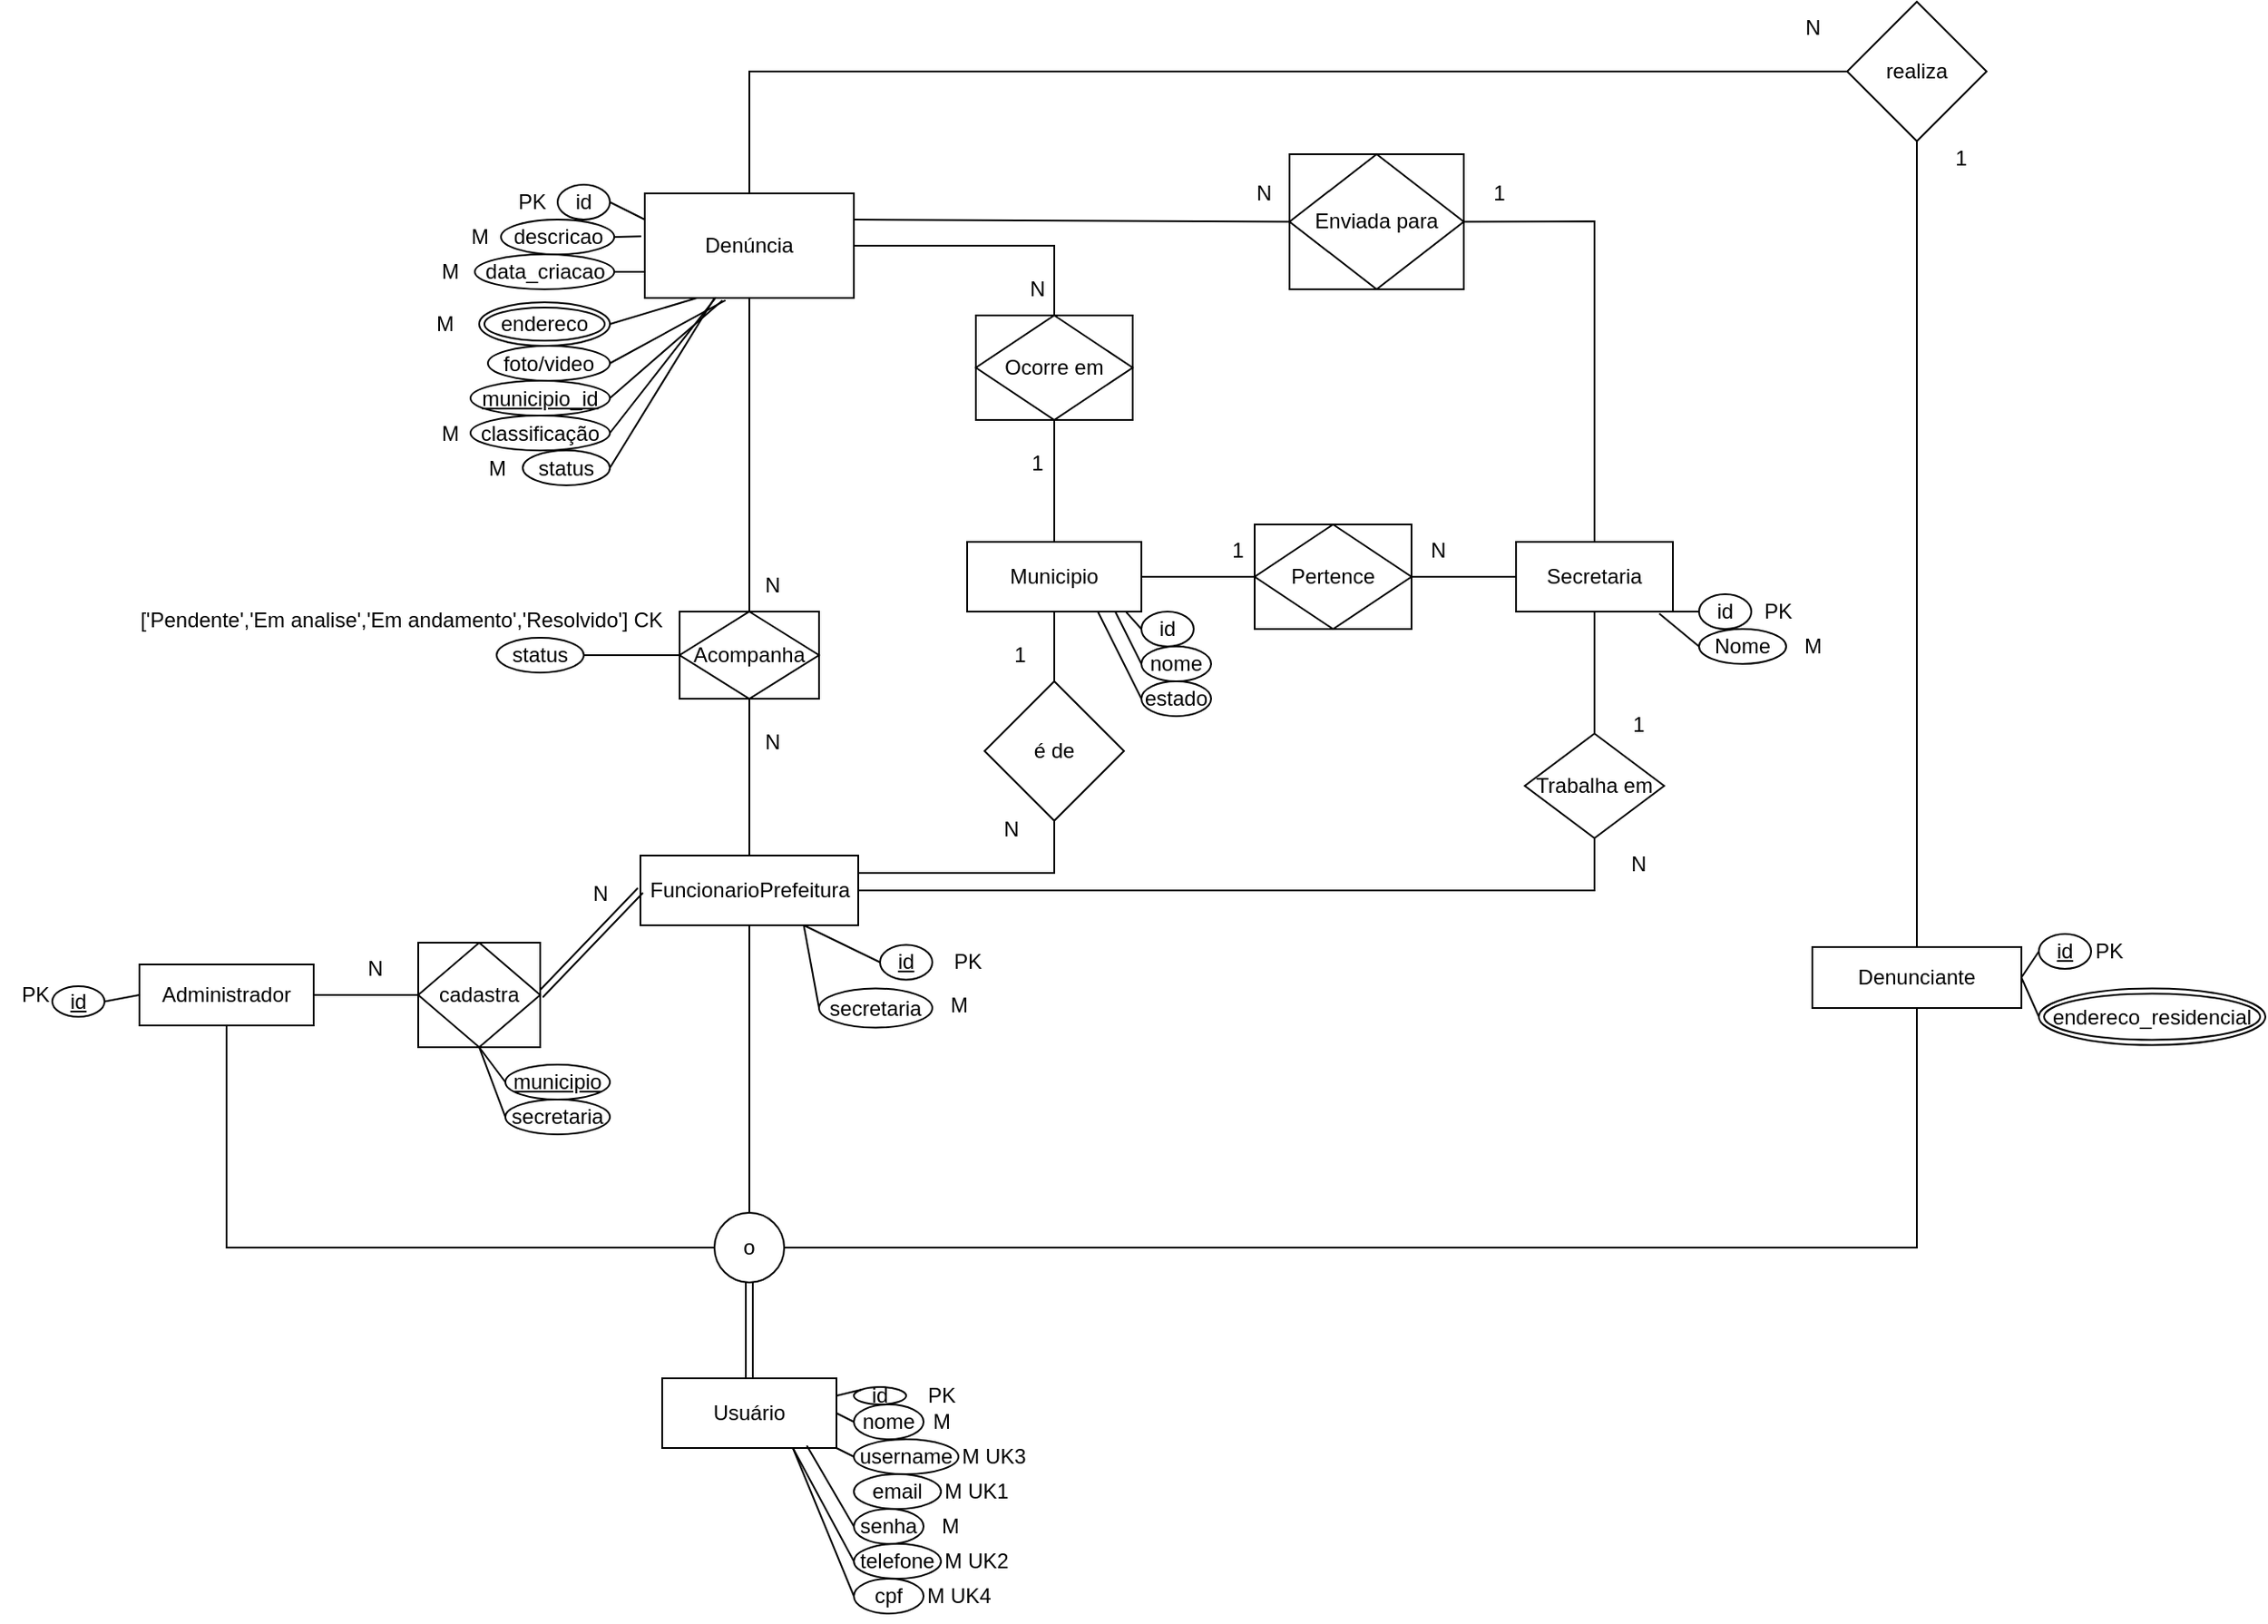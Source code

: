<mxfile version="26.1.0">
  <diagram name="Página-1" id="dTBYpsWQFZwytrFaCJFg">
    <mxGraphModel dx="1388" dy="1818" grid="1" gridSize="10" guides="1" tooltips="1" connect="1" arrows="1" fold="1" page="1" pageScale="1" pageWidth="827" pageHeight="1169" math="0" shadow="0">
      <root>
        <mxCell id="0" />
        <mxCell id="1" parent="0" />
        <mxCell id="-HPxGVENbK4zKSCoRWja-1" value="Usuário" style="whiteSpace=wrap;html=1;align=center;" vertex="1" parent="1">
          <mxGeometry x="320" y="660" width="100" height="40" as="geometry" />
        </mxCell>
        <mxCell id="-HPxGVENbK4zKSCoRWja-2" value="id" style="ellipse;whiteSpace=wrap;html=1;" vertex="1" parent="1">
          <mxGeometry x="430" y="665" width="30" height="10" as="geometry" />
        </mxCell>
        <mxCell id="-HPxGVENbK4zKSCoRWja-3" value="nome" style="ellipse;whiteSpace=wrap;html=1;" vertex="1" parent="1">
          <mxGeometry x="430" y="675" width="40" height="20" as="geometry" />
        </mxCell>
        <mxCell id="-HPxGVENbK4zKSCoRWja-4" value="email" style="ellipse;whiteSpace=wrap;html=1;" vertex="1" parent="1">
          <mxGeometry x="430" y="715" width="50" height="20" as="geometry" />
        </mxCell>
        <mxCell id="-HPxGVENbK4zKSCoRWja-5" value="senha" style="ellipse;whiteSpace=wrap;html=1;" vertex="1" parent="1">
          <mxGeometry x="430" y="735" width="40" height="20" as="geometry" />
        </mxCell>
        <mxCell id="-HPxGVENbK4zKSCoRWja-6" value="telefone" style="ellipse;whiteSpace=wrap;html=1;" vertex="1" parent="1">
          <mxGeometry x="430" y="755" width="50" height="20" as="geometry" />
        </mxCell>
        <mxCell id="-HPxGVENbK4zKSCoRWja-7" value="PK" style="text;html=1;align=center;verticalAlign=middle;resizable=0;points=[];autosize=1;strokeColor=none;fillColor=none;" vertex="1" parent="1">
          <mxGeometry x="460" y="655" width="40" height="30" as="geometry" />
        </mxCell>
        <mxCell id="-HPxGVENbK4zKSCoRWja-8" value="M" style="text;html=1;align=center;verticalAlign=middle;resizable=0;points=[];autosize=1;strokeColor=none;fillColor=none;" vertex="1" parent="1">
          <mxGeometry x="465" y="670" width="30" height="30" as="geometry" />
        </mxCell>
        <mxCell id="-HPxGVENbK4zKSCoRWja-9" value="M UK1" style="text;html=1;align=center;verticalAlign=middle;resizable=0;points=[];autosize=1;strokeColor=none;fillColor=none;" vertex="1" parent="1">
          <mxGeometry x="470" y="710" width="60" height="30" as="geometry" />
        </mxCell>
        <mxCell id="-HPxGVENbK4zKSCoRWja-10" value="M" style="text;html=1;align=center;verticalAlign=middle;resizable=0;points=[];autosize=1;strokeColor=none;fillColor=none;" vertex="1" parent="1">
          <mxGeometry x="470" y="730" width="30" height="30" as="geometry" />
        </mxCell>
        <mxCell id="-HPxGVENbK4zKSCoRWja-11" value="M UK2" style="text;html=1;align=center;verticalAlign=middle;resizable=0;points=[];autosize=1;strokeColor=none;fillColor=none;" vertex="1" parent="1">
          <mxGeometry x="470" y="750" width="60" height="30" as="geometry" />
        </mxCell>
        <mxCell id="-HPxGVENbK4zKSCoRWja-12" value="" style="endArrow=none;html=1;rounded=0;exitX=1;exitY=0.5;exitDx=0;exitDy=0;entryX=0;entryY=0.5;entryDx=0;entryDy=0;" edge="1" parent="1" source="-HPxGVENbK4zKSCoRWja-1" target="-HPxGVENbK4zKSCoRWja-3">
          <mxGeometry relative="1" as="geometry">
            <mxPoint x="290" y="540" as="sourcePoint" />
            <mxPoint x="450" y="540" as="targetPoint" />
          </mxGeometry>
        </mxCell>
        <mxCell id="-HPxGVENbK4zKSCoRWja-13" value="" style="endArrow=none;html=1;rounded=0;exitX=1;exitY=0.25;exitDx=0;exitDy=0;entryX=0;entryY=0;entryDx=0;entryDy=0;" edge="1" parent="1" source="-HPxGVENbK4zKSCoRWja-1" target="-HPxGVENbK4zKSCoRWja-2">
          <mxGeometry relative="1" as="geometry">
            <mxPoint x="290" y="540" as="sourcePoint" />
            <mxPoint x="450" y="540" as="targetPoint" />
          </mxGeometry>
        </mxCell>
        <mxCell id="-HPxGVENbK4zKSCoRWja-14" value="" style="endArrow=none;html=1;rounded=0;exitX=0.75;exitY=1;exitDx=0;exitDy=0;entryX=0;entryY=0.5;entryDx=0;entryDy=0;" edge="1" parent="1" source="-HPxGVENbK4zKSCoRWja-1" target="-HPxGVENbK4zKSCoRWja-6">
          <mxGeometry relative="1" as="geometry">
            <mxPoint x="440" y="700" as="sourcePoint" />
            <mxPoint x="450" y="720" as="targetPoint" />
            <Array as="points" />
          </mxGeometry>
        </mxCell>
        <mxCell id="-HPxGVENbK4zKSCoRWja-15" value="" style="endArrow=none;html=1;rounded=0;exitX=0.83;exitY=0.967;exitDx=0;exitDy=0;entryX=0;entryY=0.5;entryDx=0;entryDy=0;exitPerimeter=0;" edge="1" parent="1" source="-HPxGVENbK4zKSCoRWja-1" target="-HPxGVENbK4zKSCoRWja-5">
          <mxGeometry relative="1" as="geometry">
            <mxPoint x="290" y="540" as="sourcePoint" />
            <mxPoint x="450" y="540" as="targetPoint" />
          </mxGeometry>
        </mxCell>
        <mxCell id="-HPxGVENbK4zKSCoRWja-16" value="o" style="ellipse;whiteSpace=wrap;html=1;align=center;" vertex="1" parent="1">
          <mxGeometry x="350" y="565" width="40" height="40" as="geometry" />
        </mxCell>
        <mxCell id="-HPxGVENbK4zKSCoRWja-17" value="" style="shape=link;html=1;rounded=0;exitX=0.5;exitY=0;exitDx=0;exitDy=0;entryX=0.5;entryY=1;entryDx=0;entryDy=0;" edge="1" parent="1" source="-HPxGVENbK4zKSCoRWja-1" target="-HPxGVENbK4zKSCoRWja-16">
          <mxGeometry relative="1" as="geometry">
            <mxPoint x="290" y="380" as="sourcePoint" />
            <mxPoint x="450" y="380" as="targetPoint" />
          </mxGeometry>
        </mxCell>
        <mxCell id="-HPxGVENbK4zKSCoRWja-18" value="" style="resizable=0;html=1;whiteSpace=wrap;align=right;verticalAlign=bottom;" connectable="0" vertex="1" parent="-HPxGVENbK4zKSCoRWja-17">
          <mxGeometry x="1" relative="1" as="geometry" />
        </mxCell>
        <mxCell id="-HPxGVENbK4zKSCoRWja-19" value="Administrador" style="whiteSpace=wrap;html=1;align=center;" vertex="1" parent="1">
          <mxGeometry x="20" y="422.5" width="100" height="35" as="geometry" />
        </mxCell>
        <mxCell id="-HPxGVENbK4zKSCoRWja-20" value="&lt;u&gt;id&lt;/u&gt;" style="ellipse;whiteSpace=wrap;html=1;" vertex="1" parent="1">
          <mxGeometry x="-30" y="435" width="30" height="17.5" as="geometry" />
        </mxCell>
        <mxCell id="-HPxGVENbK4zKSCoRWja-21" value="PK" style="text;html=1;align=center;verticalAlign=middle;resizable=0;points=[];autosize=1;strokeColor=none;fillColor=none;" vertex="1" parent="1">
          <mxGeometry x="-60" y="425" width="40" height="30" as="geometry" />
        </mxCell>
        <mxCell id="-HPxGVENbK4zKSCoRWja-22" value="username" style="ellipse;whiteSpace=wrap;html=1;" vertex="1" parent="1">
          <mxGeometry x="430" y="695" width="60" height="20" as="geometry" />
        </mxCell>
        <mxCell id="-HPxGVENbK4zKSCoRWja-23" value="" style="endArrow=none;html=1;rounded=0;exitX=1;exitY=1;exitDx=0;exitDy=0;entryX=0;entryY=0.5;entryDx=0;entryDy=0;" edge="1" parent="1" source="-HPxGVENbK4zKSCoRWja-1" target="-HPxGVENbK4zKSCoRWja-22">
          <mxGeometry relative="1" as="geometry">
            <mxPoint x="430" y="690" as="sourcePoint" />
            <mxPoint x="440" y="695" as="targetPoint" />
          </mxGeometry>
        </mxCell>
        <mxCell id="-HPxGVENbK4zKSCoRWja-24" value="M UK3" style="text;html=1;align=center;verticalAlign=middle;resizable=0;points=[];autosize=1;strokeColor=none;fillColor=none;" vertex="1" parent="1">
          <mxGeometry x="480" y="690" width="60" height="30" as="geometry" />
        </mxCell>
        <mxCell id="-HPxGVENbK4zKSCoRWja-25" value="" style="endArrow=none;html=1;rounded=0;exitX=1;exitY=0.5;exitDx=0;exitDy=0;entryX=0;entryY=0.5;entryDx=0;entryDy=0;" edge="1" parent="1" source="-HPxGVENbK4zKSCoRWja-20" target="-HPxGVENbK4zKSCoRWja-19">
          <mxGeometry relative="1" as="geometry">
            <mxPoint x="60" y="442.5" as="sourcePoint" />
            <mxPoint x="220" y="442.5" as="targetPoint" />
          </mxGeometry>
        </mxCell>
        <mxCell id="-HPxGVENbK4zKSCoRWja-26" value="" style="endArrow=none;html=1;rounded=0;exitX=0.5;exitY=1;exitDx=0;exitDy=0;entryX=0;entryY=0.5;entryDx=0;entryDy=0;" edge="1" parent="1" source="-HPxGVENbK4zKSCoRWja-19" target="-HPxGVENbK4zKSCoRWja-16">
          <mxGeometry relative="1" as="geometry">
            <mxPoint x="140" y="460" as="sourcePoint" />
            <mxPoint x="300" y="460" as="targetPoint" />
            <Array as="points">
              <mxPoint x="70" y="585" />
            </Array>
          </mxGeometry>
        </mxCell>
        <mxCell id="-HPxGVENbK4zKSCoRWja-27" value="FuncionarioPrefeitura" style="whiteSpace=wrap;html=1;" vertex="1" parent="1">
          <mxGeometry x="307.5" y="360" width="125" height="40" as="geometry" />
        </mxCell>
        <mxCell id="-HPxGVENbK4zKSCoRWja-28" value="" style="endArrow=none;html=1;rounded=0;exitX=0.5;exitY=0;exitDx=0;exitDy=0;entryX=0.5;entryY=1;entryDx=0;entryDy=0;" edge="1" parent="1" source="-HPxGVENbK4zKSCoRWja-16" target="-HPxGVENbK4zKSCoRWja-27">
          <mxGeometry relative="1" as="geometry">
            <mxPoint x="290" y="460" as="sourcePoint" />
            <mxPoint x="450" y="460" as="targetPoint" />
          </mxGeometry>
        </mxCell>
        <mxCell id="-HPxGVENbK4zKSCoRWja-29" value="&lt;div&gt;&lt;span style=&quot;background-color: transparent; color: light-dark(rgb(0, 0, 0), rgb(255, 255, 255));&quot;&gt;Denunciante&lt;/span&gt;&lt;/div&gt;" style="whiteSpace=wrap;html=1;" vertex="1" parent="1">
          <mxGeometry x="980" y="412.5" width="120" height="35" as="geometry" />
        </mxCell>
        <mxCell id="-HPxGVENbK4zKSCoRWja-30" value="" style="endArrow=none;html=1;rounded=0;exitX=1;exitY=0.5;exitDx=0;exitDy=0;entryX=0.5;entryY=1;entryDx=0;entryDy=0;" edge="1" parent="1" source="-HPxGVENbK4zKSCoRWja-16" target="-HPxGVENbK4zKSCoRWja-29">
          <mxGeometry relative="1" as="geometry">
            <mxPoint x="400" y="460" as="sourcePoint" />
            <mxPoint x="560" y="460" as="targetPoint" />
            <Array as="points">
              <mxPoint x="740" y="585" />
              <mxPoint x="1040" y="585" />
            </Array>
          </mxGeometry>
        </mxCell>
        <mxCell id="-HPxGVENbK4zKSCoRWja-31" value="&lt;u&gt;id&lt;/u&gt;" style="ellipse;whiteSpace=wrap;html=1;" vertex="1" parent="1">
          <mxGeometry x="445" y="411.25" width="30" height="20" as="geometry" />
        </mxCell>
        <mxCell id="-HPxGVENbK4zKSCoRWja-32" value="&lt;u&gt;id&lt;/u&gt;" style="ellipse;whiteSpace=wrap;html=1;" vertex="1" parent="1">
          <mxGeometry x="1110" y="405" width="30" height="20" as="geometry" />
        </mxCell>
        <mxCell id="-HPxGVENbK4zKSCoRWja-34" value="" style="shape=link;html=1;rounded=0;exitX=1;exitY=0.5;exitDx=0;exitDy=0;entryX=0;entryY=0.5;entryDx=0;entryDy=0;" edge="1" parent="1" source="-HPxGVENbK4zKSCoRWja-39" target="-HPxGVENbK4zKSCoRWja-27">
          <mxGeometry relative="1" as="geometry">
            <mxPoint x="240" y="440" as="sourcePoint" />
            <mxPoint x="220" y="360" as="targetPoint" />
          </mxGeometry>
        </mxCell>
        <mxCell id="-HPxGVENbK4zKSCoRWja-35" value="N" style="resizable=0;html=1;whiteSpace=wrap;align=right;verticalAlign=bottom;" connectable="0" vertex="1" parent="-HPxGVENbK4zKSCoRWja-34">
          <mxGeometry x="1" relative="1" as="geometry">
            <mxPoint x="-17" y="10" as="offset" />
          </mxGeometry>
        </mxCell>
        <mxCell id="-HPxGVENbK4zKSCoRWja-36" value="" style="endArrow=none;html=1;rounded=0;exitX=1;exitY=0.5;exitDx=0;exitDy=0;entryX=0;entryY=0.5;entryDx=0;entryDy=0;" edge="1" parent="1" source="-HPxGVENbK4zKSCoRWja-19" target="-HPxGVENbK4zKSCoRWja-39">
          <mxGeometry relative="1" as="geometry">
            <mxPoint x="60" y="360" as="sourcePoint" />
            <mxPoint x="120" y="430" as="targetPoint" />
          </mxGeometry>
        </mxCell>
        <mxCell id="-HPxGVENbK4zKSCoRWja-37" value="N" style="text;html=1;align=center;verticalAlign=middle;resizable=0;points=[];autosize=1;strokeColor=none;fillColor=none;" vertex="1" parent="1">
          <mxGeometry x="140" y="410" width="30" height="30" as="geometry" />
        </mxCell>
        <mxCell id="-HPxGVENbK4zKSCoRWja-38" value="&lt;u&gt;municipio&lt;/u&gt;" style="ellipse;whiteSpace=wrap;html=1;" vertex="1" parent="1">
          <mxGeometry x="230" y="480" width="60" height="20" as="geometry" />
        </mxCell>
        <mxCell id="-HPxGVENbK4zKSCoRWja-39" value="cadastra" style="shape=associativeEntity;whiteSpace=wrap;html=1;align=center;" vertex="1" parent="1">
          <mxGeometry x="180" y="410" width="70" height="60" as="geometry" />
        </mxCell>
        <mxCell id="-HPxGVENbK4zKSCoRWja-40" value="secretaria" style="ellipse;whiteSpace=wrap;html=1;" vertex="1" parent="1">
          <mxGeometry x="230" y="500" width="60" height="20" as="geometry" />
        </mxCell>
        <mxCell id="-HPxGVENbK4zKSCoRWja-41" value="" style="endArrow=none;html=1;rounded=0;exitX=0.5;exitY=1;exitDx=0;exitDy=0;entryX=0;entryY=0.5;entryDx=0;entryDy=0;" edge="1" parent="1" source="-HPxGVENbK4zKSCoRWja-39" target="-HPxGVENbK4zKSCoRWja-38">
          <mxGeometry relative="1" as="geometry">
            <mxPoint x="230" y="360" as="sourcePoint" />
            <mxPoint x="390" y="360" as="targetPoint" />
          </mxGeometry>
        </mxCell>
        <mxCell id="-HPxGVENbK4zKSCoRWja-42" value="" style="endArrow=none;html=1;rounded=0;exitX=0.5;exitY=1;exitDx=0;exitDy=0;entryX=0;entryY=0.5;entryDx=0;entryDy=0;" edge="1" parent="1" source="-HPxGVENbK4zKSCoRWja-39" target="-HPxGVENbK4zKSCoRWja-40">
          <mxGeometry relative="1" as="geometry">
            <mxPoint x="230" y="360" as="sourcePoint" />
            <mxPoint x="390" y="360" as="targetPoint" />
          </mxGeometry>
        </mxCell>
        <mxCell id="-HPxGVENbK4zKSCoRWja-43" value="" style="endArrow=none;html=1;rounded=0;exitX=1;exitY=0.5;exitDx=0;exitDy=0;entryX=0;entryY=0.5;entryDx=0;entryDy=0;" edge="1" parent="1" source="-HPxGVENbK4zKSCoRWja-29" target="-HPxGVENbK4zKSCoRWja-32">
          <mxGeometry relative="1" as="geometry">
            <mxPoint x="950" y="262.5" as="sourcePoint" />
            <mxPoint x="1110" y="262.5" as="targetPoint" />
          </mxGeometry>
        </mxCell>
        <mxCell id="-HPxGVENbK4zKSCoRWja-44" value="" style="endArrow=none;html=1;rounded=0;exitX=0.75;exitY=1;exitDx=0;exitDy=0;entryX=0;entryY=0.5;entryDx=0;entryDy=0;" edge="1" parent="1" source="-HPxGVENbK4zKSCoRWja-27" target="-HPxGVENbK4zKSCoRWja-31">
          <mxGeometry relative="1" as="geometry">
            <mxPoint x="375.25" y="412.5" as="sourcePoint" />
            <mxPoint x="667.75" y="426.25" as="targetPoint" />
          </mxGeometry>
        </mxCell>
        <mxCell id="-HPxGVENbK4zKSCoRWja-45" value="PK" style="text;html=1;align=center;verticalAlign=middle;resizable=0;points=[];autosize=1;strokeColor=none;fillColor=none;" vertex="1" parent="1">
          <mxGeometry x="475" y="406.25" width="40" height="30" as="geometry" />
        </mxCell>
        <mxCell id="-HPxGVENbK4zKSCoRWja-46" value="PK" style="text;html=1;align=center;verticalAlign=middle;resizable=0;points=[];autosize=1;strokeColor=none;fillColor=none;" vertex="1" parent="1">
          <mxGeometry x="1130" y="400" width="40" height="30" as="geometry" />
        </mxCell>
        <mxCell id="-HPxGVENbK4zKSCoRWja-52" value="" style="endArrow=none;html=1;rounded=0;exitX=1;exitY=0.5;exitDx=0;exitDy=0;entryX=0;entryY=0.5;entryDx=0;entryDy=0;" edge="1" parent="1" source="-HPxGVENbK4zKSCoRWja-29" target="-HPxGVENbK4zKSCoRWja-95">
          <mxGeometry relative="1" as="geometry">
            <mxPoint x="920" y="262.5" as="sourcePoint" />
            <mxPoint x="1110" y="483" as="targetPoint" />
          </mxGeometry>
        </mxCell>
        <mxCell id="-HPxGVENbK4zKSCoRWja-53" value="Denúncia" style="whiteSpace=wrap;html=1;" vertex="1" parent="1">
          <mxGeometry x="310" y="-20" width="120" height="60" as="geometry" />
        </mxCell>
        <mxCell id="-HPxGVENbK4zKSCoRWja-54" value="Acompanha" style="shape=associativeEntity;whiteSpace=wrap;html=1;align=center;" vertex="1" parent="1">
          <mxGeometry x="330" y="220" width="80" height="50" as="geometry" />
        </mxCell>
        <mxCell id="-HPxGVENbK4zKSCoRWja-55" value="status" style="ellipse;whiteSpace=wrap;html=1;" vertex="1" parent="1">
          <mxGeometry x="225" y="235" width="50" height="20" as="geometry" />
        </mxCell>
        <mxCell id="-HPxGVENbK4zKSCoRWja-56" value="[&#39;Pendente&#39;,&#39;Em analise&#39;,&#39;Em andamento&#39;,&#39;Resolvido&#39;] CK" style="text;html=1;align=center;verticalAlign=middle;resizable=0;points=[];autosize=1;strokeColor=none;fillColor=none;" vertex="1" parent="1">
          <mxGeometry x="10" y="210" width="320" height="30" as="geometry" />
        </mxCell>
        <mxCell id="-HPxGVENbK4zKSCoRWja-57" value="" style="endArrow=none;html=1;rounded=0;entryX=0;entryY=0.5;entryDx=0;entryDy=0;exitX=1;exitY=0.5;exitDx=0;exitDy=0;" edge="1" parent="1" source="-HPxGVENbK4zKSCoRWja-55" target="-HPxGVENbK4zKSCoRWja-54">
          <mxGeometry relative="1" as="geometry">
            <mxPoint x="273" y="280" as="sourcePoint" />
            <mxPoint x="307.5" y="380" as="targetPoint" />
          </mxGeometry>
        </mxCell>
        <mxCell id="-HPxGVENbK4zKSCoRWja-58" value="" style="endArrow=none;html=1;rounded=0;exitX=0.5;exitY=0;exitDx=0;exitDy=0;entryX=0.5;entryY=1;entryDx=0;entryDy=0;" edge="1" parent="1" source="-HPxGVENbK4zKSCoRWja-27" target="-HPxGVENbK4zKSCoRWja-54">
          <mxGeometry relative="1" as="geometry">
            <mxPoint x="-140" y="370" as="sourcePoint" />
            <mxPoint x="20" y="370" as="targetPoint" />
          </mxGeometry>
        </mxCell>
        <mxCell id="-HPxGVENbK4zKSCoRWja-59" value="N" style="text;html=1;align=center;verticalAlign=middle;resizable=0;points=[];autosize=1;strokeColor=none;fillColor=none;" vertex="1" parent="1">
          <mxGeometry x="367.5" y="280" width="30" height="30" as="geometry" />
        </mxCell>
        <mxCell id="-HPxGVENbK4zKSCoRWja-60" value="" style="endArrow=none;html=1;rounded=0;exitX=0.5;exitY=0;exitDx=0;exitDy=0;entryX=0.5;entryY=1;entryDx=0;entryDy=0;" edge="1" parent="1" source="-HPxGVENbK4zKSCoRWja-54" target="-HPxGVENbK4zKSCoRWja-53">
          <mxGeometry relative="1" as="geometry">
            <mxPoint x="140" y="370" as="sourcePoint" />
            <mxPoint x="300" y="370" as="targetPoint" />
            <Array as="points" />
          </mxGeometry>
        </mxCell>
        <mxCell id="-HPxGVENbK4zKSCoRWja-61" value="N" style="text;html=1;align=center;verticalAlign=middle;resizable=0;points=[];autosize=1;strokeColor=none;fillColor=none;" vertex="1" parent="1">
          <mxGeometry x="367.5" y="190" width="30" height="30" as="geometry" />
        </mxCell>
        <mxCell id="-HPxGVENbK4zKSCoRWja-62" value="Secretaria" style="whiteSpace=wrap;html=1;" vertex="1" parent="1">
          <mxGeometry x="810" y="180" width="90" height="40" as="geometry" />
        </mxCell>
        <mxCell id="-HPxGVENbK4zKSCoRWja-63" value="Trabalha em" style="rhombus;whiteSpace=wrap;html=1;" vertex="1" parent="1">
          <mxGeometry x="815" y="290" width="80" height="60" as="geometry" />
        </mxCell>
        <mxCell id="-HPxGVENbK4zKSCoRWja-64" value="" style="endArrow=none;html=1;rounded=0;exitX=1;exitY=0.5;exitDx=0;exitDy=0;entryX=0.5;entryY=1;entryDx=0;entryDy=0;" edge="1" parent="1" source="-HPxGVENbK4zKSCoRWja-27" target="-HPxGVENbK4zKSCoRWja-63">
          <mxGeometry relative="1" as="geometry">
            <mxPoint x="300" y="370" as="sourcePoint" />
            <mxPoint x="460" y="370" as="targetPoint" />
            <Array as="points">
              <mxPoint x="855" y="380" />
            </Array>
          </mxGeometry>
        </mxCell>
        <mxCell id="-HPxGVENbK4zKSCoRWja-65" value="" style="endArrow=none;html=1;rounded=0;exitX=0.5;exitY=1;exitDx=0;exitDy=0;entryX=0.5;entryY=0;entryDx=0;entryDy=0;" edge="1" parent="1" source="-HPxGVENbK4zKSCoRWja-62" target="-HPxGVENbK4zKSCoRWja-63">
          <mxGeometry relative="1" as="geometry">
            <mxPoint x="625" y="370" as="sourcePoint" />
            <mxPoint x="785" y="370" as="targetPoint" />
          </mxGeometry>
        </mxCell>
        <mxCell id="-HPxGVENbK4zKSCoRWja-66" value="1" style="text;html=1;align=center;verticalAlign=middle;resizable=0;points=[];autosize=1;strokeColor=none;fillColor=none;" vertex="1" parent="1">
          <mxGeometry x="865" y="270" width="30" height="30" as="geometry" />
        </mxCell>
        <mxCell id="-HPxGVENbK4zKSCoRWja-67" value="N" style="text;html=1;align=center;verticalAlign=middle;resizable=0;points=[];autosize=1;strokeColor=none;fillColor=none;" vertex="1" parent="1">
          <mxGeometry x="865" y="350" width="30" height="30" as="geometry" />
        </mxCell>
        <mxCell id="-HPxGVENbK4zKSCoRWja-69" value="id" style="ellipse;whiteSpace=wrap;html=1;" vertex="1" parent="1">
          <mxGeometry x="915" y="210" width="30" height="20" as="geometry" />
        </mxCell>
        <mxCell id="-HPxGVENbK4zKSCoRWja-70" value="PK" style="text;html=1;align=center;verticalAlign=middle;resizable=0;points=[];autosize=1;strokeColor=none;fillColor=none;" vertex="1" parent="1">
          <mxGeometry x="940" y="205" width="40" height="30" as="geometry" />
        </mxCell>
        <mxCell id="-HPxGVENbK4zKSCoRWja-71" value="Nome" style="ellipse;whiteSpace=wrap;html=1;" vertex="1" parent="1">
          <mxGeometry x="915" y="230" width="50" height="20" as="geometry" />
        </mxCell>
        <mxCell id="-HPxGVENbK4zKSCoRWja-72" value="M" style="text;html=1;align=center;verticalAlign=middle;resizable=0;points=[];autosize=1;strokeColor=none;fillColor=none;" vertex="1" parent="1">
          <mxGeometry x="965" y="225" width="30" height="30" as="geometry" />
        </mxCell>
        <mxCell id="-HPxGVENbK4zKSCoRWja-75" value="" style="endArrow=none;html=1;rounded=0;exitX=0.913;exitY=1.029;exitDx=0;exitDy=0;exitPerimeter=0;entryX=0;entryY=0.5;entryDx=0;entryDy=0;" edge="1" parent="1" source="-HPxGVENbK4zKSCoRWja-62" target="-HPxGVENbK4zKSCoRWja-71">
          <mxGeometry relative="1" as="geometry">
            <mxPoint x="925" y="370" as="sourcePoint" />
            <mxPoint x="1085" y="370" as="targetPoint" />
          </mxGeometry>
        </mxCell>
        <mxCell id="-HPxGVENbK4zKSCoRWja-76" value="" style="endArrow=none;html=1;rounded=0;exitX=1;exitY=1;exitDx=0;exitDy=0;entryX=0;entryY=0.5;entryDx=0;entryDy=0;" edge="1" parent="1" source="-HPxGVENbK4zKSCoRWja-62" target="-HPxGVENbK4zKSCoRWja-69">
          <mxGeometry relative="1" as="geometry">
            <mxPoint x="925" y="370" as="sourcePoint" />
            <mxPoint x="925" y="270" as="targetPoint" />
          </mxGeometry>
        </mxCell>
        <mxCell id="-HPxGVENbK4zKSCoRWja-77" value="é de" style="rhombus;whiteSpace=wrap;html=1;" vertex="1" parent="1">
          <mxGeometry x="505" y="260" width="80" height="80" as="geometry" />
        </mxCell>
        <mxCell id="-HPxGVENbK4zKSCoRWja-78" value="Municipio" style="whiteSpace=wrap;html=1;" vertex="1" parent="1">
          <mxGeometry x="495" y="180" width="100" height="40" as="geometry" />
        </mxCell>
        <mxCell id="-HPxGVENbK4zKSCoRWja-79" value="" style="endArrow=none;html=1;rounded=0;exitX=1;exitY=0.25;exitDx=0;exitDy=0;entryX=0.5;entryY=1;entryDx=0;entryDy=0;" edge="1" parent="1" source="-HPxGVENbK4zKSCoRWja-27" target="-HPxGVENbK4zKSCoRWja-77">
          <mxGeometry relative="1" as="geometry">
            <mxPoint x="430" y="400" as="sourcePoint" />
            <mxPoint x="510" y="370" as="targetPoint" />
            <Array as="points">
              <mxPoint x="545" y="370" />
            </Array>
          </mxGeometry>
        </mxCell>
        <mxCell id="-HPxGVENbK4zKSCoRWja-80" value="" style="endArrow=none;html=1;rounded=0;exitX=0.5;exitY=1;exitDx=0;exitDy=0;entryX=0.5;entryY=0;entryDx=0;entryDy=0;" edge="1" parent="1" source="-HPxGVENbK4zKSCoRWja-78" target="-HPxGVENbK4zKSCoRWja-77">
          <mxGeometry relative="1" as="geometry">
            <mxPoint x="465" y="400" as="sourcePoint" />
            <mxPoint x="625" y="400" as="targetPoint" />
          </mxGeometry>
        </mxCell>
        <mxCell id="-HPxGVENbK4zKSCoRWja-81" value="id" style="ellipse;whiteSpace=wrap;html=1;" vertex="1" parent="1">
          <mxGeometry x="595" y="220" width="30" height="20" as="geometry" />
        </mxCell>
        <mxCell id="-HPxGVENbK4zKSCoRWja-82" value="" style="endArrow=none;html=1;rounded=0;entryX=0;entryY=0.5;entryDx=0;entryDy=0;exitX=0.913;exitY=1.008;exitDx=0;exitDy=0;exitPerimeter=0;" edge="1" parent="1" source="-HPxGVENbK4zKSCoRWja-78" target="-HPxGVENbK4zKSCoRWja-81">
          <mxGeometry relative="1" as="geometry">
            <mxPoint x="584" y="222" as="sourcePoint" />
            <mxPoint x="650" y="400" as="targetPoint" />
          </mxGeometry>
        </mxCell>
        <mxCell id="-HPxGVENbK4zKSCoRWja-83" value="nome" style="ellipse;whiteSpace=wrap;html=1;" vertex="1" parent="1">
          <mxGeometry x="595" y="240" width="40" height="20" as="geometry" />
        </mxCell>
        <mxCell id="-HPxGVENbK4zKSCoRWja-84" value="estado" style="ellipse;whiteSpace=wrap;html=1;" vertex="1" parent="1">
          <mxGeometry x="595" y="260" width="40" height="20" as="geometry" />
        </mxCell>
        <mxCell id="-HPxGVENbK4zKSCoRWja-85" value="" style="endArrow=none;html=1;rounded=0;exitX=0.85;exitY=1;exitDx=0;exitDy=0;exitPerimeter=0;entryX=0;entryY=0.5;entryDx=0;entryDy=0;" edge="1" parent="1" source="-HPxGVENbK4zKSCoRWja-78" target="-HPxGVENbK4zKSCoRWja-83">
          <mxGeometry relative="1" as="geometry">
            <mxPoint x="490" y="400" as="sourcePoint" />
            <mxPoint x="650" y="400" as="targetPoint" />
          </mxGeometry>
        </mxCell>
        <mxCell id="-HPxGVENbK4zKSCoRWja-86" value="" style="endArrow=none;html=1;rounded=0;exitX=0.75;exitY=1;exitDx=0;exitDy=0;entryX=0;entryY=0.5;entryDx=0;entryDy=0;" edge="1" parent="1" source="-HPxGVENbK4zKSCoRWja-78" target="-HPxGVENbK4zKSCoRWja-84">
          <mxGeometry relative="1" as="geometry">
            <mxPoint x="490" y="400" as="sourcePoint" />
            <mxPoint x="650" y="400" as="targetPoint" />
          </mxGeometry>
        </mxCell>
        <mxCell id="-HPxGVENbK4zKSCoRWja-87" value="Pertence" style="shape=associativeEntity;whiteSpace=wrap;html=1;align=center;" vertex="1" parent="1">
          <mxGeometry x="660" y="170" width="90" height="60" as="geometry" />
        </mxCell>
        <mxCell id="-HPxGVENbK4zKSCoRWja-88" value="" style="endArrow=none;html=1;rounded=0;exitX=1;exitY=0.5;exitDx=0;exitDy=0;entryX=0;entryY=0.5;entryDx=0;entryDy=0;" edge="1" parent="1" source="-HPxGVENbK4zKSCoRWja-78" target="-HPxGVENbK4zKSCoRWja-87">
          <mxGeometry relative="1" as="geometry">
            <mxPoint x="550" y="420" as="sourcePoint" />
            <mxPoint x="710" y="420" as="targetPoint" />
          </mxGeometry>
        </mxCell>
        <mxCell id="-HPxGVENbK4zKSCoRWja-89" value="1" style="text;html=1;align=center;verticalAlign=middle;resizable=0;points=[];autosize=1;strokeColor=none;fillColor=none;" vertex="1" parent="1">
          <mxGeometry x="635" y="170" width="30" height="30" as="geometry" />
        </mxCell>
        <mxCell id="-HPxGVENbK4zKSCoRWja-90" value="N" style="text;html=1;align=center;verticalAlign=middle;resizable=0;points=[];autosize=1;strokeColor=none;fillColor=none;" vertex="1" parent="1">
          <mxGeometry x="750" y="170" width="30" height="30" as="geometry" />
        </mxCell>
        <mxCell id="-HPxGVENbK4zKSCoRWja-91" value="" style="endArrow=none;html=1;rounded=0;exitX=1;exitY=0.5;exitDx=0;exitDy=0;entryX=0.5;entryY=0;entryDx=0;entryDy=0;" edge="1" parent="1" source="-HPxGVENbK4zKSCoRWja-53" target="-HPxGVENbK4zKSCoRWja-96">
          <mxGeometry relative="1" as="geometry">
            <mxPoint x="490" y="270" as="sourcePoint" />
            <mxPoint x="545" y="40" as="targetPoint" />
            <Array as="points">
              <mxPoint x="545" y="10" />
            </Array>
          </mxGeometry>
        </mxCell>
        <mxCell id="-HPxGVENbK4zKSCoRWja-92" value="" style="endArrow=none;html=1;rounded=0;entryX=0.5;entryY=0;entryDx=0;entryDy=0;exitX=0.5;exitY=1;exitDx=0;exitDy=0;" edge="1" parent="1" source="-HPxGVENbK4zKSCoRWja-96" target="-HPxGVENbK4zKSCoRWja-78">
          <mxGeometry relative="1" as="geometry">
            <mxPoint x="545" y="110" as="sourcePoint" />
            <mxPoint x="650" y="270" as="targetPoint" />
          </mxGeometry>
        </mxCell>
        <mxCell id="-HPxGVENbK4zKSCoRWja-93" value="1" style="text;html=1;align=center;verticalAlign=middle;resizable=0;points=[];autosize=1;strokeColor=none;fillColor=none;" vertex="1" parent="1">
          <mxGeometry x="520" y="120" width="30" height="30" as="geometry" />
        </mxCell>
        <mxCell id="-HPxGVENbK4zKSCoRWja-94" value="N" style="text;html=1;align=center;verticalAlign=middle;resizable=0;points=[];autosize=1;strokeColor=none;fillColor=none;" vertex="1" parent="1">
          <mxGeometry x="520" y="20" width="30" height="30" as="geometry" />
        </mxCell>
        <mxCell id="-HPxGVENbK4zKSCoRWja-95" value="endereco_residencial" style="ellipse;shape=doubleEllipse;margin=3;whiteSpace=wrap;html=1;align=center;" vertex="1" parent="1">
          <mxGeometry x="1110" y="436.25" width="130" height="32.5" as="geometry" />
        </mxCell>
        <mxCell id="-HPxGVENbK4zKSCoRWja-96" value="Ocorre em" style="shape=associativeEntity;whiteSpace=wrap;html=1;align=center;" vertex="1" parent="1">
          <mxGeometry x="500" y="50" width="90" height="60" as="geometry" />
        </mxCell>
        <mxCell id="-HPxGVENbK4zKSCoRWja-97" value="PK" style="text;html=1;align=center;verticalAlign=middle;resizable=0;points=[];autosize=1;strokeColor=none;fillColor=none;" vertex="1" parent="1">
          <mxGeometry x="225" y="-30" width="40" height="30" as="geometry" />
        </mxCell>
        <mxCell id="-HPxGVENbK4zKSCoRWja-98" value="id" style="ellipse;whiteSpace=wrap;html=1;" vertex="1" parent="1">
          <mxGeometry x="260" y="-25" width="30" height="20" as="geometry" />
        </mxCell>
        <mxCell id="-HPxGVENbK4zKSCoRWja-99" value="M" style="text;html=1;align=center;verticalAlign=middle;resizable=0;points=[];autosize=1;strokeColor=none;fillColor=none;" vertex="1" parent="1">
          <mxGeometry x="200" y="-10" width="30" height="30" as="geometry" />
        </mxCell>
        <mxCell id="-HPxGVENbK4zKSCoRWja-100" value="descricao" style="ellipse;whiteSpace=wrap;html=1;" vertex="1" parent="1">
          <mxGeometry x="227.5" y="-5" width="65" height="20" as="geometry" />
        </mxCell>
        <mxCell id="-HPxGVENbK4zKSCoRWja-101" value="data_criacao" style="ellipse;whiteSpace=wrap;html=1;" vertex="1" parent="1">
          <mxGeometry x="212.5" y="15" width="80" height="20" as="geometry" />
        </mxCell>
        <mxCell id="-HPxGVENbK4zKSCoRWja-102" value="M" style="text;html=1;align=center;verticalAlign=middle;resizable=0;points=[];autosize=1;strokeColor=none;fillColor=none;" vertex="1" parent="1">
          <mxGeometry x="182.5" y="10" width="30" height="30" as="geometry" />
        </mxCell>
        <mxCell id="-HPxGVENbK4zKSCoRWja-105" value="endereco" style="ellipse;shape=doubleEllipse;margin=3;whiteSpace=wrap;html=1;align=center;" vertex="1" parent="1">
          <mxGeometry x="215" y="42.5" width="75" height="25" as="geometry" />
        </mxCell>
        <mxCell id="-HPxGVENbK4zKSCoRWja-106" value="foto/video" style="ellipse;whiteSpace=wrap;html=1;" vertex="1" parent="1">
          <mxGeometry x="220" y="67.5" width="70" height="20" as="geometry" />
        </mxCell>
        <mxCell id="-HPxGVENbK4zKSCoRWja-107" value="M" style="text;html=1;align=center;verticalAlign=middle;resizable=0;points=[];autosize=1;strokeColor=none;fillColor=none;" vertex="1" parent="1">
          <mxGeometry x="180" y="40" width="30" height="30" as="geometry" />
        </mxCell>
        <mxCell id="-HPxGVENbK4zKSCoRWja-108" value="&lt;u&gt;municipio_id&lt;/u&gt;" style="ellipse;whiteSpace=wrap;html=1;" vertex="1" parent="1">
          <mxGeometry x="210" y="87.5" width="80" height="20" as="geometry" />
        </mxCell>
        <mxCell id="-HPxGVENbK4zKSCoRWja-109" value="" style="endArrow=none;html=1;rounded=0;exitX=1;exitY=0.5;exitDx=0;exitDy=0;entryX=-0.017;entryY=0.411;entryDx=0;entryDy=0;entryPerimeter=0;" edge="1" parent="1" source="-HPxGVENbK4zKSCoRWja-100" target="-HPxGVENbK4zKSCoRWja-53">
          <mxGeometry relative="1" as="geometry">
            <mxPoint x="350" y="100" as="sourcePoint" />
            <mxPoint x="510" y="100" as="targetPoint" />
          </mxGeometry>
        </mxCell>
        <mxCell id="-HPxGVENbK4zKSCoRWja-110" value="" style="endArrow=none;html=1;rounded=0;exitX=1;exitY=0.5;exitDx=0;exitDy=0;entryX=0;entryY=0.75;entryDx=0;entryDy=0;" edge="1" parent="1" source="-HPxGVENbK4zKSCoRWja-101" target="-HPxGVENbK4zKSCoRWja-53">
          <mxGeometry relative="1" as="geometry">
            <mxPoint x="350" y="100" as="sourcePoint" />
            <mxPoint x="510" y="100" as="targetPoint" />
          </mxGeometry>
        </mxCell>
        <mxCell id="-HPxGVENbK4zKSCoRWja-112" value="" style="endArrow=none;html=1;rounded=0;exitX=1;exitY=0.5;exitDx=0;exitDy=0;entryX=0.25;entryY=1;entryDx=0;entryDy=0;" edge="1" parent="1" source="-HPxGVENbK4zKSCoRWja-105" target="-HPxGVENbK4zKSCoRWja-53">
          <mxGeometry relative="1" as="geometry">
            <mxPoint x="350" y="100" as="sourcePoint" />
            <mxPoint x="510" y="100" as="targetPoint" />
          </mxGeometry>
        </mxCell>
        <mxCell id="-HPxGVENbK4zKSCoRWja-113" value="" style="endArrow=none;html=1;rounded=0;exitX=1;exitY=0.5;exitDx=0;exitDy=0;entryX=0.386;entryY=1.022;entryDx=0;entryDy=0;entryPerimeter=0;" edge="1" parent="1" source="-HPxGVENbK4zKSCoRWja-106" target="-HPxGVENbK4zKSCoRWja-53">
          <mxGeometry relative="1" as="geometry">
            <mxPoint x="350" y="100" as="sourcePoint" />
            <mxPoint x="510" y="100" as="targetPoint" />
          </mxGeometry>
        </mxCell>
        <mxCell id="-HPxGVENbK4zKSCoRWja-114" value="" style="endArrow=none;html=1;rounded=0;exitX=1;exitY=0.5;exitDx=0;exitDy=0;entryX=0.372;entryY=1.022;entryDx=0;entryDy=0;entryPerimeter=0;" edge="1" parent="1" source="-HPxGVENbK4zKSCoRWja-108" target="-HPxGVENbK4zKSCoRWja-53">
          <mxGeometry relative="1" as="geometry">
            <mxPoint x="350" y="100" as="sourcePoint" />
            <mxPoint x="510" y="100" as="targetPoint" />
          </mxGeometry>
        </mxCell>
        <mxCell id="-HPxGVENbK4zKSCoRWja-115" value="" style="endArrow=none;html=1;rounded=0;exitX=1;exitY=0.5;exitDx=0;exitDy=0;entryX=0;entryY=0.25;entryDx=0;entryDy=0;" edge="1" parent="1" source="-HPxGVENbK4zKSCoRWja-98" target="-HPxGVENbK4zKSCoRWja-53">
          <mxGeometry relative="1" as="geometry">
            <mxPoint x="350" y="100" as="sourcePoint" />
            <mxPoint x="510" y="100" as="targetPoint" />
          </mxGeometry>
        </mxCell>
        <mxCell id="-HPxGVENbK4zKSCoRWja-116" value="" style="endArrow=none;html=1;rounded=0;exitX=1;exitY=0.5;exitDx=0;exitDy=0;entryX=0;entryY=0.5;entryDx=0;entryDy=0;" edge="1" parent="1" source="-HPxGVENbK4zKSCoRWja-87" target="-HPxGVENbK4zKSCoRWja-62">
          <mxGeometry relative="1" as="geometry">
            <mxPoint x="500" y="100" as="sourcePoint" />
            <mxPoint x="660" y="100" as="targetPoint" />
          </mxGeometry>
        </mxCell>
        <mxCell id="-HPxGVENbK4zKSCoRWja-117" value="" style="endArrow=none;html=1;rounded=0;exitX=0.5;exitY=0;exitDx=0;exitDy=0;entryX=1;entryY=0.5;entryDx=0;entryDy=0;" edge="1" parent="1" source="-HPxGVENbK4zKSCoRWja-62" target="-HPxGVENbK4zKSCoRWja-121">
          <mxGeometry relative="1" as="geometry">
            <mxPoint x="500" y="100" as="sourcePoint" />
            <mxPoint x="790" y="-5" as="targetPoint" />
            <Array as="points">
              <mxPoint x="855" y="-4" />
            </Array>
          </mxGeometry>
        </mxCell>
        <mxCell id="-HPxGVENbK4zKSCoRWja-118" value="" style="endArrow=none;html=1;rounded=0;exitX=1;exitY=0.25;exitDx=0;exitDy=0;entryX=0;entryY=0.5;entryDx=0;entryDy=0;" edge="1" parent="1" source="-HPxGVENbK4zKSCoRWja-53" target="-HPxGVENbK4zKSCoRWja-121">
          <mxGeometry relative="1" as="geometry">
            <mxPoint x="500" y="100" as="sourcePoint" />
            <mxPoint x="690" y="-5" as="targetPoint" />
          </mxGeometry>
        </mxCell>
        <mxCell id="-HPxGVENbK4zKSCoRWja-119" value="1" style="text;html=1;align=center;verticalAlign=middle;resizable=0;points=[];autosize=1;strokeColor=none;fillColor=none;" vertex="1" parent="1">
          <mxGeometry x="785" y="-35" width="30" height="30" as="geometry" />
        </mxCell>
        <mxCell id="-HPxGVENbK4zKSCoRWja-120" value="N" style="text;html=1;align=center;verticalAlign=middle;resizable=0;points=[];autosize=1;strokeColor=none;fillColor=none;" vertex="1" parent="1">
          <mxGeometry x="650" y="-35" width="30" height="30" as="geometry" />
        </mxCell>
        <mxCell id="-HPxGVENbK4zKSCoRWja-121" value="Enviada para" style="shape=associativeEntity;whiteSpace=wrap;html=1;align=center;" vertex="1" parent="1">
          <mxGeometry x="680" y="-42.5" width="100" height="77.5" as="geometry" />
        </mxCell>
        <mxCell id="-HPxGVENbK4zKSCoRWja-122" value="classificação" style="ellipse;whiteSpace=wrap;html=1;" vertex="1" parent="1">
          <mxGeometry x="210" y="107.5" width="80" height="20" as="geometry" />
        </mxCell>
        <mxCell id="-HPxGVENbK4zKSCoRWja-123" value="" style="endArrow=none;html=1;rounded=0;exitX=1;exitY=0.5;exitDx=0;exitDy=0;entryX=0.341;entryY=0.993;entryDx=0;entryDy=0;entryPerimeter=0;" edge="1" parent="1" source="-HPxGVENbK4zKSCoRWja-122" target="-HPxGVENbK4zKSCoRWja-53">
          <mxGeometry width="50" height="50" relative="1" as="geometry">
            <mxPoint x="730" y="10" as="sourcePoint" />
            <mxPoint x="780" y="-40" as="targetPoint" />
          </mxGeometry>
        </mxCell>
        <mxCell id="-HPxGVENbK4zKSCoRWja-124" value="secretaria" style="ellipse;whiteSpace=wrap;html=1;" vertex="1" parent="1">
          <mxGeometry x="410" y="436.25" width="65" height="22.5" as="geometry" />
        </mxCell>
        <mxCell id="-HPxGVENbK4zKSCoRWja-128" value="" style="endArrow=none;html=1;rounded=0;exitX=0.75;exitY=1;exitDx=0;exitDy=0;entryX=0;entryY=0.5;entryDx=0;entryDy=0;" edge="1" parent="1" source="-HPxGVENbK4zKSCoRWja-27" target="-HPxGVENbK4zKSCoRWja-124">
          <mxGeometry width="50" height="50" relative="1" as="geometry">
            <mxPoint x="380" y="520" as="sourcePoint" />
            <mxPoint x="430" y="470" as="targetPoint" />
          </mxGeometry>
        </mxCell>
        <mxCell id="-HPxGVENbK4zKSCoRWja-129" value="M" style="text;html=1;align=center;verticalAlign=middle;resizable=0;points=[];autosize=1;strokeColor=none;fillColor=none;" vertex="1" parent="1">
          <mxGeometry x="475" y="431.25" width="30" height="30" as="geometry" />
        </mxCell>
        <mxCell id="-HPxGVENbK4zKSCoRWja-132" value="cpf" style="ellipse;whiteSpace=wrap;html=1;" vertex="1" parent="1">
          <mxGeometry x="430" y="775" width="40" height="20" as="geometry" />
        </mxCell>
        <mxCell id="-HPxGVENbK4zKSCoRWja-135" value="" style="endArrow=none;html=1;rounded=0;exitX=0.75;exitY=1;exitDx=0;exitDy=0;entryX=0;entryY=0.5;entryDx=0;entryDy=0;" edge="1" parent="1" source="-HPxGVENbK4zKSCoRWja-1" target="-HPxGVENbK4zKSCoRWja-132">
          <mxGeometry width="50" height="50" relative="1" as="geometry">
            <mxPoint x="350" y="530" as="sourcePoint" />
            <mxPoint x="400" y="480" as="targetPoint" />
          </mxGeometry>
        </mxCell>
        <mxCell id="-HPxGVENbK4zKSCoRWja-136" value="M UK4" style="text;html=1;align=center;verticalAlign=middle;resizable=0;points=[];autosize=1;strokeColor=none;fillColor=none;" vertex="1" parent="1">
          <mxGeometry x="460" y="770" width="60" height="30" as="geometry" />
        </mxCell>
        <mxCell id="-HPxGVENbK4zKSCoRWja-137" value="status" style="ellipse;whiteSpace=wrap;html=1;" vertex="1" parent="1">
          <mxGeometry x="240" y="127.5" width="50" height="20" as="geometry" />
        </mxCell>
        <mxCell id="-HPxGVENbK4zKSCoRWja-138" value="" style="endArrow=none;html=1;rounded=0;exitX=1;exitY=0.5;exitDx=0;exitDy=0;" edge="1" parent="1" source="-HPxGVENbK4zKSCoRWja-137">
          <mxGeometry width="50" height="50" relative="1" as="geometry">
            <mxPoint x="300" y="128" as="sourcePoint" />
            <mxPoint x="350" y="40" as="targetPoint" />
          </mxGeometry>
        </mxCell>
        <mxCell id="-HPxGVENbK4zKSCoRWja-139" value="M" style="text;html=1;align=center;verticalAlign=middle;resizable=0;points=[];autosize=1;strokeColor=none;fillColor=none;" vertex="1" parent="1">
          <mxGeometry x="210" y="122.5" width="30" height="30" as="geometry" />
        </mxCell>
        <mxCell id="-HPxGVENbK4zKSCoRWja-140" value="M" style="text;html=1;align=center;verticalAlign=middle;resizable=0;points=[];autosize=1;strokeColor=none;fillColor=none;" vertex="1" parent="1">
          <mxGeometry x="182.5" y="102.5" width="30" height="30" as="geometry" />
        </mxCell>
        <mxCell id="-HPxGVENbK4zKSCoRWja-142" value="realiza" style="rhombus;whiteSpace=wrap;html=1;" vertex="1" parent="1">
          <mxGeometry x="1000" y="-130" width="80" height="80" as="geometry" />
        </mxCell>
        <mxCell id="-HPxGVENbK4zKSCoRWja-143" value="" style="endArrow=none;html=1;rounded=0;exitX=0.5;exitY=0;exitDx=0;exitDy=0;entryX=0;entryY=0.5;entryDx=0;entryDy=0;" edge="1" parent="1" source="-HPxGVENbK4zKSCoRWja-53" target="-HPxGVENbK4zKSCoRWja-142">
          <mxGeometry width="50" height="50" relative="1" as="geometry">
            <mxPoint x="380" y="-40" as="sourcePoint" />
            <mxPoint x="430" y="-90" as="targetPoint" />
            <Array as="points">
              <mxPoint x="370" y="-90" />
            </Array>
          </mxGeometry>
        </mxCell>
        <mxCell id="-HPxGVENbK4zKSCoRWja-144" value="" style="endArrow=none;html=1;rounded=0;exitX=0.5;exitY=0;exitDx=0;exitDy=0;entryX=0.5;entryY=1;entryDx=0;entryDy=0;" edge="1" parent="1" source="-HPxGVENbK4zKSCoRWja-29" target="-HPxGVENbK4zKSCoRWja-142">
          <mxGeometry width="50" height="50" relative="1" as="geometry">
            <mxPoint x="1020" y="200" as="sourcePoint" />
            <mxPoint x="1070" y="150" as="targetPoint" />
          </mxGeometry>
        </mxCell>
        <mxCell id="-HPxGVENbK4zKSCoRWja-145" value="N" style="text;html=1;align=center;verticalAlign=middle;resizable=0;points=[];autosize=1;strokeColor=none;fillColor=none;" vertex="1" parent="1">
          <mxGeometry x="965" y="-130" width="30" height="30" as="geometry" />
        </mxCell>
        <mxCell id="-HPxGVENbK4zKSCoRWja-146" value="1" style="text;html=1;align=center;verticalAlign=middle;resizable=0;points=[];autosize=1;strokeColor=none;fillColor=none;" vertex="1" parent="1">
          <mxGeometry x="1050" y="-55" width="30" height="30" as="geometry" />
        </mxCell>
        <mxCell id="-HPxGVENbK4zKSCoRWja-147" value="1" style="text;html=1;align=center;verticalAlign=middle;resizable=0;points=[];autosize=1;strokeColor=none;fillColor=none;" vertex="1" parent="1">
          <mxGeometry x="510" y="230" width="30" height="30" as="geometry" />
        </mxCell>
        <mxCell id="-HPxGVENbK4zKSCoRWja-148" value="N" style="text;html=1;align=center;verticalAlign=middle;resizable=0;points=[];autosize=1;strokeColor=none;fillColor=none;" vertex="1" parent="1">
          <mxGeometry x="505" y="330" width="30" height="30" as="geometry" />
        </mxCell>
      </root>
    </mxGraphModel>
  </diagram>
</mxfile>
